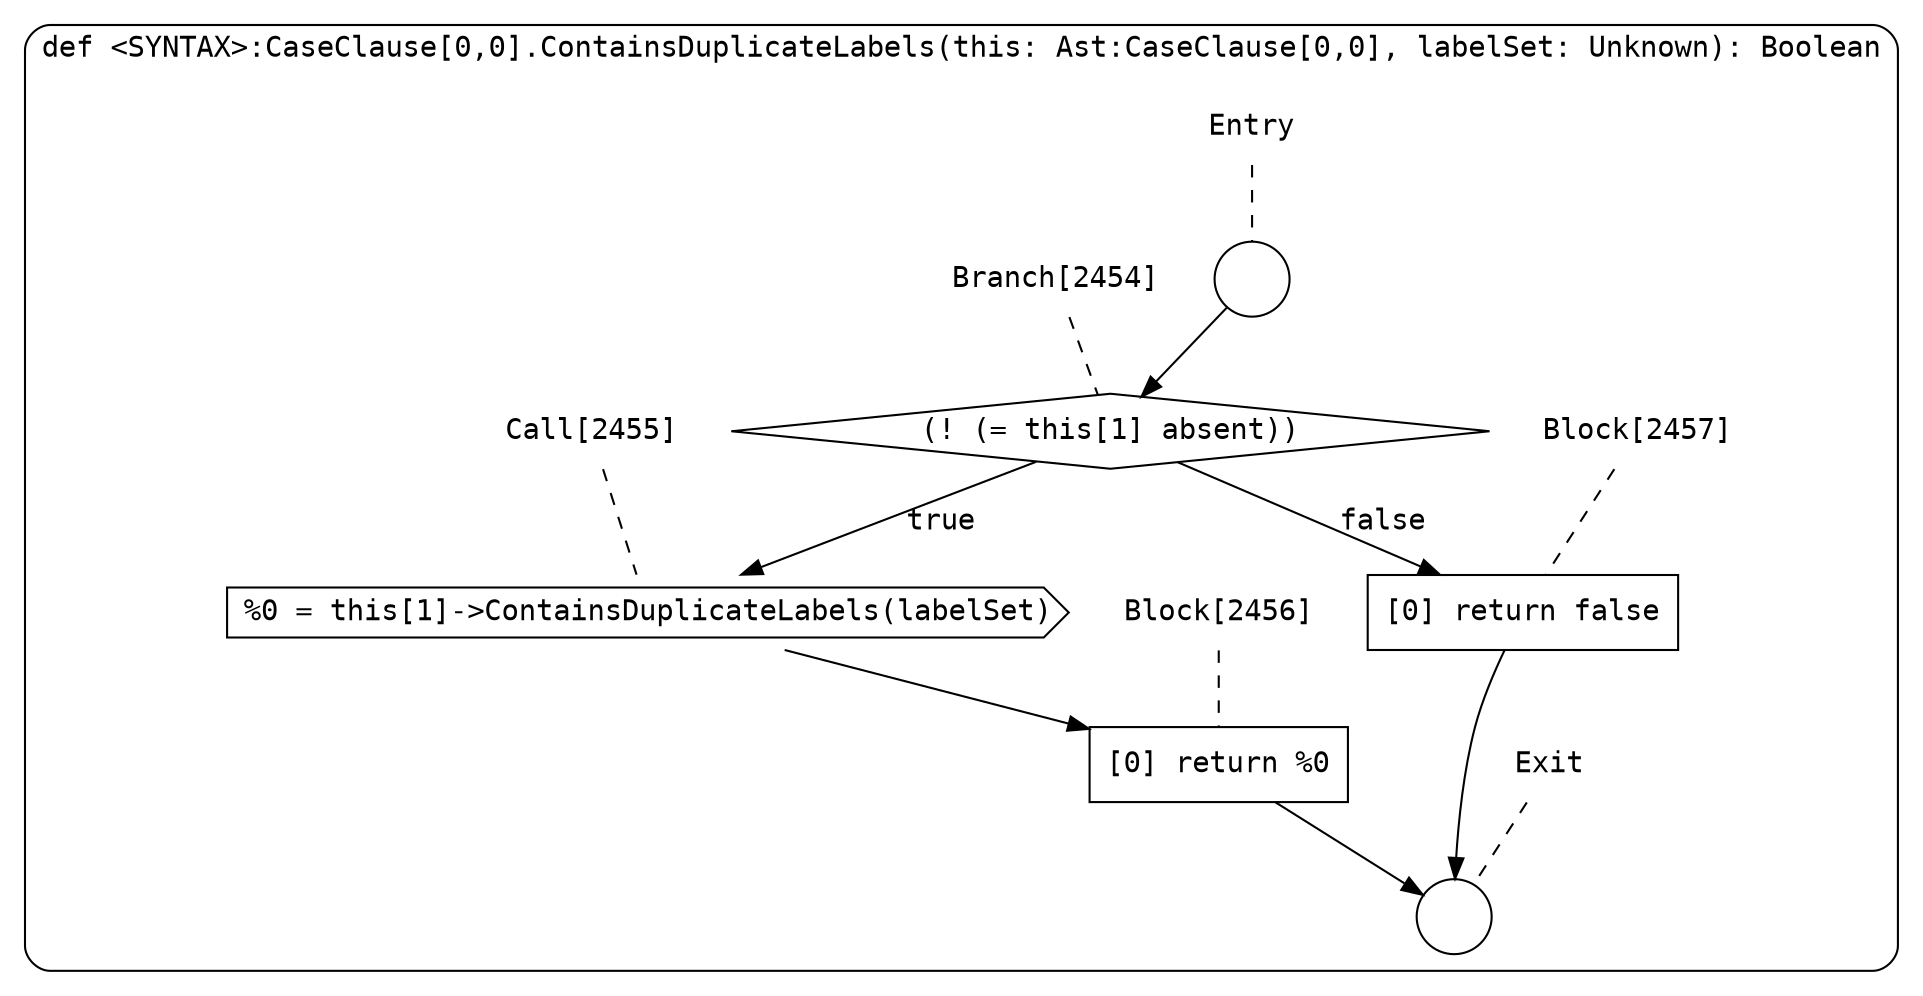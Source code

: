 digraph {
  graph [fontname = "Consolas"]
  node [fontname = "Consolas"]
  edge [fontname = "Consolas"]
  subgraph cluster525 {
    label = "def <SYNTAX>:CaseClause[0,0].ContainsDuplicateLabels(this: Ast:CaseClause[0,0], labelSet: Unknown): Boolean"
    style = rounded
    cluster525_entry_name [shape=none, label=<<font color="black">Entry</font>>]
    cluster525_entry_name -> cluster525_entry [arrowhead=none, color="black", style=dashed]
    cluster525_entry [shape=circle label=" " color="black" fillcolor="white" style=filled]
    cluster525_entry -> node2454 [color="black"]
    cluster525_exit_name [shape=none, label=<<font color="black">Exit</font>>]
    cluster525_exit_name -> cluster525_exit [arrowhead=none, color="black", style=dashed]
    cluster525_exit [shape=circle label=" " color="black" fillcolor="white" style=filled]
    node2454_name [shape=none, label=<<font color="black">Branch[2454]</font>>]
    node2454_name -> node2454 [arrowhead=none, color="black", style=dashed]
    node2454 [shape=diamond, label=<<font color="black">(! (= this[1] absent))</font>> color="black" fillcolor="white", style=filled]
    node2454 -> node2455 [label=<<font color="black">true</font>> color="black"]
    node2454 -> node2457 [label=<<font color="black">false</font>> color="black"]
    node2455_name [shape=none, label=<<font color="black">Call[2455]</font>>]
    node2455_name -> node2455 [arrowhead=none, color="black", style=dashed]
    node2455 [shape=cds, label=<<font color="black">%0 = this[1]-&gt;ContainsDuplicateLabels(labelSet)</font>> color="black" fillcolor="white", style=filled]
    node2455 -> node2456 [color="black"]
    node2457_name [shape=none, label=<<font color="black">Block[2457]</font>>]
    node2457_name -> node2457 [arrowhead=none, color="black", style=dashed]
    node2457 [shape=box, label=<<font color="black">[0] return false<BR ALIGN="LEFT"/></font>> color="black" fillcolor="white", style=filled]
    node2457 -> cluster525_exit [color="black"]
    node2456_name [shape=none, label=<<font color="black">Block[2456]</font>>]
    node2456_name -> node2456 [arrowhead=none, color="black", style=dashed]
    node2456 [shape=box, label=<<font color="black">[0] return %0<BR ALIGN="LEFT"/></font>> color="black" fillcolor="white", style=filled]
    node2456 -> cluster525_exit [color="black"]
  }
}